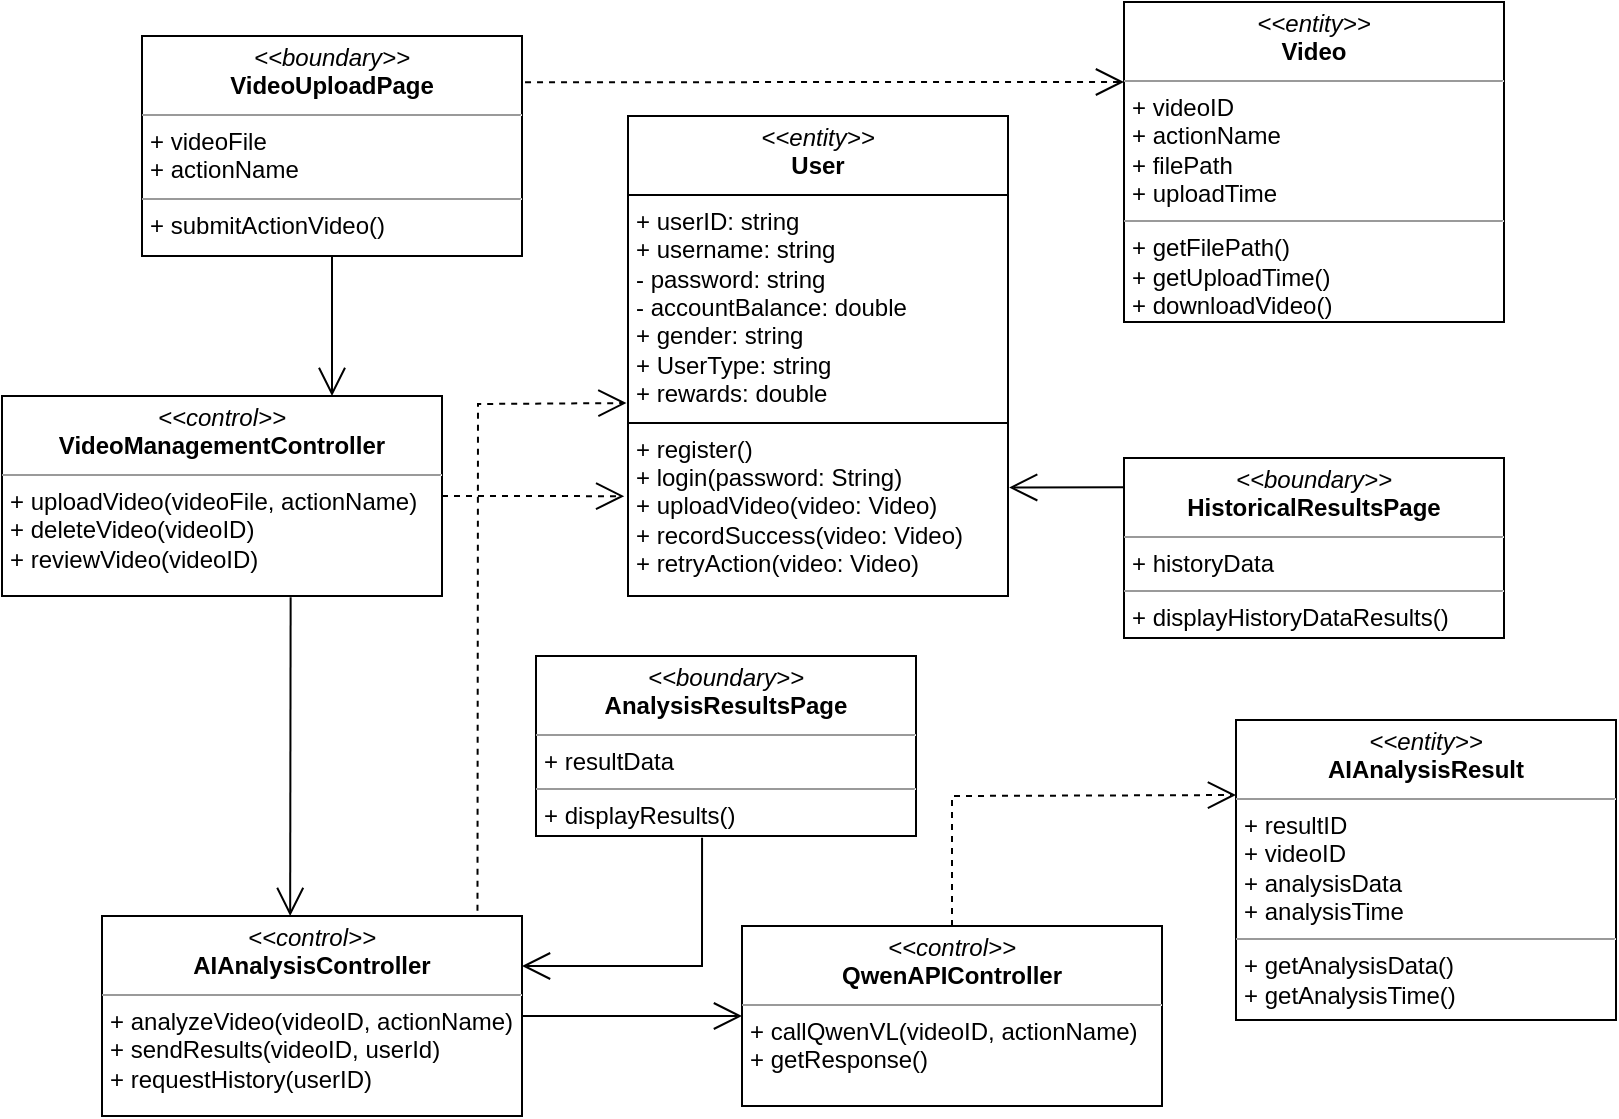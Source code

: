 <mxfile version="24.8.4">
  <diagram name="第 1 页" id="GazHt6Jh14RGLyLrWZDe">
    <mxGraphModel dx="1254" dy="716" grid="1" gridSize="10" guides="1" tooltips="1" connect="1" arrows="1" fold="1" page="1" pageScale="1" pageWidth="827" pageHeight="1169" math="0" shadow="0">
      <root>
        <mxCell id="0" />
        <mxCell id="1" parent="0" />
        <mxCell id="idzX_9VnzYxKmqu5VEuD-5" value="&lt;p style=&quot;margin:0px;margin-top:4px;text-align:center;&quot;&gt;&lt;i&gt;&amp;lt;&amp;lt;control&amp;gt;&amp;gt;&lt;/i&gt;&lt;br&gt;&lt;b&gt;VideoManagementController&lt;/b&gt;&lt;/p&gt;&lt;hr size=&quot;1&quot;&gt;&lt;p style=&quot;margin:0px;margin-left:4px;&quot;&gt;&lt;span style=&quot;background-color: initial;&quot;&gt;+ uploadVideo(videoFile, actionName)&amp;nbsp;&lt;/span&gt;&lt;/p&gt;&lt;p style=&quot;margin:0px;margin-left:4px;&quot;&gt;+ deleteVideo(videoID)&lt;/p&gt;&lt;p style=&quot;margin:0px;margin-left:4px;&quot;&gt;+ reviewVideo(videoID)&amp;nbsp;&lt;/p&gt;" style="verticalAlign=top;align=left;overflow=fill;fontSize=12;fontFamily=Helvetica;html=1;whiteSpace=wrap;" parent="1" vertex="1">
          <mxGeometry x="280" y="410" width="220" height="100" as="geometry" />
        </mxCell>
        <mxCell id="idzX_9VnzYxKmqu5VEuD-6" value="&lt;p style=&quot;margin:0px;margin-top:4px;text-align:center;&quot;&gt;&lt;i&gt;&amp;lt;&amp;lt;control&amp;gt;&amp;gt;&lt;br&gt;&lt;/i&gt;&lt;b&gt;AIAnalysisController&lt;/b&gt;&lt;/p&gt;&lt;hr size=&quot;1&quot;&gt;&lt;p style=&quot;margin:0px;margin-left:4px;&quot;&gt;&lt;span style=&quot;background-color: initial;&quot;&gt;+ analyzeVideo(videoID, actionName)&amp;nbsp;&lt;/span&gt;&lt;/p&gt;&lt;p style=&quot;margin:0px;margin-left:4px;&quot;&gt;+ sendResults(videoID, userId)&lt;/p&gt;&lt;p style=&quot;margin:0px;margin-left:4px;&quot;&gt;+ requestHistory(userID)&amp;nbsp;&lt;/p&gt;" style="verticalAlign=top;align=left;overflow=fill;fontSize=12;fontFamily=Helvetica;html=1;whiteSpace=wrap;" parent="1" vertex="1">
          <mxGeometry x="330" y="670" width="210" height="100" as="geometry" />
        </mxCell>
        <mxCell id="idzX_9VnzYxKmqu5VEuD-7" value="&lt;p style=&quot;margin:0px;margin-top:4px;text-align:center;&quot;&gt;&lt;i&gt;&amp;lt;&amp;lt;control&amp;gt;&amp;gt;&lt;br&gt;&lt;/i&gt;&lt;b&gt;QwenAPIController&lt;/b&gt;&lt;/p&gt;&lt;hr size=&quot;1&quot;&gt;&lt;p style=&quot;margin:0px;margin-left:4px;&quot;&gt;&lt;span style=&quot;background-color: initial;&quot;&gt;+ callQwenVL(videoID, actionName)&amp;nbsp;&lt;/span&gt;&lt;/p&gt;&lt;p style=&quot;margin:0px;margin-left:4px;&quot;&gt;+ getResponse()&lt;/p&gt;" style="verticalAlign=top;align=left;overflow=fill;fontSize=12;fontFamily=Helvetica;html=1;whiteSpace=wrap;" parent="1" vertex="1">
          <mxGeometry x="650" y="675" width="210" height="90" as="geometry" />
        </mxCell>
        <mxCell id="idzX_9VnzYxKmqu5VEuD-9" value="&lt;p style=&quot;margin:0px;margin-top:4px;text-align:center;&quot;&gt;&lt;i&gt;&amp;lt;&amp;lt;boundary&amp;gt;&amp;gt;&lt;/i&gt;&lt;br&gt;&lt;b&gt;VideoUploadPage&lt;/b&gt;&lt;/p&gt;&lt;hr size=&quot;1&quot;&gt;&lt;p style=&quot;margin:0px;margin-left:4px;&quot;&gt;+ videoFile&lt;br&gt;+ actionName&lt;/p&gt;&lt;hr size=&quot;1&quot;&gt;&lt;p style=&quot;margin:0px;margin-left:4px;&quot;&gt;+ submitActionVideo()&lt;br&gt;&lt;/p&gt;" style="verticalAlign=top;align=left;overflow=fill;fontSize=12;fontFamily=Helvetica;html=1;whiteSpace=wrap;" parent="1" vertex="1">
          <mxGeometry x="350" y="230" width="190" height="110" as="geometry" />
        </mxCell>
        <mxCell id="idzX_9VnzYxKmqu5VEuD-10" value="&lt;p style=&quot;margin:0px;margin-top:4px;text-align:center;&quot;&gt;&lt;i&gt;&amp;lt;&amp;lt;boundary&amp;gt;&amp;gt;&lt;/i&gt;&lt;br&gt;&lt;b&gt;AnalysisResultsPage&lt;/b&gt;&lt;/p&gt;&lt;hr size=&quot;1&quot;&gt;&lt;p style=&quot;margin:0px;margin-left:4px;&quot;&gt;+ resultData&lt;br&gt;&lt;/p&gt;&lt;hr size=&quot;1&quot;&gt;&lt;p style=&quot;margin:0px;margin-left:4px;&quot;&gt;+ displayResults()&lt;br&gt;&lt;/p&gt;" style="verticalAlign=top;align=left;overflow=fill;fontSize=12;fontFamily=Helvetica;html=1;whiteSpace=wrap;" parent="1" vertex="1">
          <mxGeometry x="547" y="540" width="190" height="90" as="geometry" />
        </mxCell>
        <mxCell id="idzX_9VnzYxKmqu5VEuD-11" value="&lt;p style=&quot;margin:0px;margin-top:4px;text-align:center;&quot;&gt;&lt;i&gt;&amp;lt;&amp;lt;boundary&amp;gt;&amp;gt;&lt;/i&gt;&lt;br&gt;&lt;b&gt;HistoricalResultsPage&lt;/b&gt;&lt;/p&gt;&lt;hr size=&quot;1&quot;&gt;&lt;p style=&quot;margin:0px;margin-left:4px;&quot;&gt;+ historyData&lt;br&gt;&lt;/p&gt;&lt;hr size=&quot;1&quot;&gt;&lt;p style=&quot;margin:0px;margin-left:4px;&quot;&gt;+ displayHistoryDataResults()&lt;br&gt;&lt;/p&gt;" style="verticalAlign=top;align=left;overflow=fill;fontSize=12;fontFamily=Helvetica;html=1;whiteSpace=wrap;" parent="1" vertex="1">
          <mxGeometry x="841" y="441" width="190" height="90" as="geometry" />
        </mxCell>
        <mxCell id="idzX_9VnzYxKmqu5VEuD-12" value="&lt;p style=&quot;margin:0px;margin-top:4px;text-align:center;&quot;&gt;&lt;i&gt;&amp;lt;&amp;lt;entity&amp;gt;&amp;gt;&lt;/i&gt;&lt;br&gt;&lt;b&gt;Video&lt;/b&gt;&lt;/p&gt;&lt;hr size=&quot;1&quot;&gt;&lt;p style=&quot;margin:0px;margin-left:4px;&quot;&gt;+ videoID&lt;br&gt;&lt;/p&gt;&lt;p style=&quot;margin:0px;margin-left:4px;&quot;&gt;+ actionName&lt;/p&gt;&lt;p style=&quot;margin:0px;margin-left:4px;&quot;&gt;+ filePath&lt;/p&gt;&lt;p style=&quot;margin:0px;margin-left:4px;&quot;&gt;+ uploadTime&lt;/p&gt;&lt;hr size=&quot;1&quot;&gt;&lt;p style=&quot;margin:0px;margin-left:4px;&quot;&gt;+ getFilePath()&lt;br&gt;&lt;/p&gt;&lt;p style=&quot;margin:0px;margin-left:4px;&quot;&gt;+ getUploadTime()&lt;/p&gt;&lt;p style=&quot;margin:0px;margin-left:4px;&quot;&gt;+ downloadVideo()&lt;/p&gt;" style="verticalAlign=top;align=left;overflow=fill;fontSize=12;fontFamily=Helvetica;html=1;whiteSpace=wrap;" parent="1" vertex="1">
          <mxGeometry x="841" y="213" width="190" height="160" as="geometry" />
        </mxCell>
        <mxCell id="idzX_9VnzYxKmqu5VEuD-13" value="&lt;p style=&quot;margin:0px;margin-top:4px;text-align:center;&quot;&gt;&lt;i&gt;&amp;lt;&amp;lt;entity&amp;gt;&amp;gt;&lt;/i&gt;&lt;br&gt;&lt;b&gt;AIAnalysisResult&lt;/b&gt;&lt;/p&gt;&lt;hr size=&quot;1&quot;&gt;&lt;p style=&quot;margin:0px;margin-left:4px;&quot;&gt;+ resultID&lt;br&gt;&lt;/p&gt;&lt;p style=&quot;margin:0px;margin-left:4px;&quot;&gt;+ videoID&lt;/p&gt;&lt;p style=&quot;margin:0px;margin-left:4px;&quot;&gt;+ analysisData&lt;/p&gt;&lt;p style=&quot;margin:0px;margin-left:4px;&quot;&gt;+ analysisTime&lt;/p&gt;&lt;hr size=&quot;1&quot;&gt;&lt;p style=&quot;margin:0px;margin-left:4px;&quot;&gt;+ getAnalysisData()&lt;br&gt;&lt;/p&gt;&lt;p style=&quot;margin:0px;margin-left:4px;&quot;&gt;+ getAnalysisTime()&lt;/p&gt;" style="verticalAlign=top;align=left;overflow=fill;fontSize=12;fontFamily=Helvetica;html=1;whiteSpace=wrap;" parent="1" vertex="1">
          <mxGeometry x="897" y="572" width="190" height="150" as="geometry" />
        </mxCell>
        <mxCell id="46HudsapnWIaONJndc2b-2" value="&lt;p style=&quot;margin:0px;margin-top:4px;text-align:center;&quot;&gt;&lt;i&gt;&amp;lt;&amp;lt;entity&amp;gt;&amp;gt;&lt;/i&gt;&lt;br&gt;&lt;b&gt;User&lt;/b&gt;&lt;/p&gt;&lt;hr size=&quot;1&quot; style=&quot;border-style:solid;&quot;&gt;&lt;p style=&quot;margin: 0px 0px 0px 4px;&quot;&gt;&lt;span style=&quot;background-color: initial;&quot;&gt;+ userID: string&lt;/span&gt;&lt;/p&gt;&lt;p style=&quot;margin: 0px 0px 0px 4px;&quot;&gt;+ username: string&lt;/p&gt;&lt;p style=&quot;margin: 0px 0px 0px 4px;&quot;&gt;- password: string&lt;/p&gt;&lt;p style=&quot;margin: 0px 0px 0px 4px;&quot;&gt;- accountBalance: double&lt;/p&gt;&lt;p style=&quot;margin: 0px 0px 0px 4px;&quot;&gt;+ gender: string&lt;/p&gt;&lt;p style=&quot;margin: 0px 0px 0px 4px;&quot;&gt;+ UserType: string&lt;/p&gt;&lt;p style=&quot;margin: 0px 0px 0px 4px;&quot;&gt;+ rewards: double&lt;/p&gt;&lt;hr size=&quot;1&quot; style=&quot;border-style:solid;&quot;&gt;&lt;p style=&quot;margin:0px;margin-left:4px;&quot;&gt;+ register()&lt;br&gt;+ login(password: String)&lt;/p&gt;&lt;p style=&quot;margin:0px;margin-left:4px;&quot;&gt;+&amp;nbsp;uploadVideo(video: Video)&lt;/p&gt;&lt;p style=&quot;margin:0px;margin-left:4px;&quot;&gt;+&amp;nbsp;recordSuccess(video: Video)&lt;/p&gt;&lt;p style=&quot;margin:0px;margin-left:4px;&quot;&gt;+&amp;nbsp;retryAction(video: Video)&lt;/p&gt;" style="verticalAlign=top;align=left;overflow=fill;html=1;whiteSpace=wrap;" parent="1" vertex="1">
          <mxGeometry x="593" y="270" width="190" height="240" as="geometry" />
        </mxCell>
        <mxCell id="46HudsapnWIaONJndc2b-3" value="" style="endArrow=open;html=1;rounded=0;exitX=0.5;exitY=1;exitDx=0;exitDy=0;entryX=0.75;entryY=0;entryDx=0;entryDy=0;endFill=0;strokeWidth=1;endSize=12;" parent="1" source="idzX_9VnzYxKmqu5VEuD-9" target="idzX_9VnzYxKmqu5VEuD-5" edge="1">
          <mxGeometry width="50" height="50" relative="1" as="geometry">
            <mxPoint x="830" y="370" as="sourcePoint" />
            <mxPoint x="490" y="480" as="targetPoint" />
          </mxGeometry>
        </mxCell>
        <mxCell id="46HudsapnWIaONJndc2b-5" value="" style="endArrow=open;html=1;rounded=0;exitX=0.656;exitY=1.006;exitDx=0;exitDy=0;exitPerimeter=0;entryX=0.448;entryY=0;entryDx=0;entryDy=0;entryPerimeter=0;endFill=0;strokeWidth=1;endSize=12;" parent="1" source="idzX_9VnzYxKmqu5VEuD-5" target="idzX_9VnzYxKmqu5VEuD-6" edge="1">
          <mxGeometry width="50" height="50" relative="1" as="geometry">
            <mxPoint x="890" y="410" as="sourcePoint" />
            <mxPoint x="890" y="570" as="targetPoint" />
          </mxGeometry>
        </mxCell>
        <mxCell id="46HudsapnWIaONJndc2b-6" value="" style="endArrow=open;html=1;rounded=0;entryX=0;entryY=0.5;entryDx=0;entryDy=0;endFill=0;strokeWidth=1;endSize=12;" parent="1" target="idzX_9VnzYxKmqu5VEuD-7" edge="1">
          <mxGeometry width="50" height="50" relative="1" as="geometry">
            <mxPoint x="540" y="720" as="sourcePoint" />
            <mxPoint x="590" y="670" as="targetPoint" />
          </mxGeometry>
        </mxCell>
        <mxCell id="46HudsapnWIaONJndc2b-7" value="" style="endArrow=open;endSize=12;dashed=1;html=1;rounded=0;exitX=0.5;exitY=0;exitDx=0;exitDy=0;entryX=0;entryY=0.25;entryDx=0;entryDy=0;" parent="1" source="idzX_9VnzYxKmqu5VEuD-7" target="idzX_9VnzYxKmqu5VEuD-13" edge="1">
          <mxGeometry width="160" relative="1" as="geometry">
            <mxPoint x="790" y="470" as="sourcePoint" />
            <mxPoint x="870" y="590" as="targetPoint" />
            <Array as="points">
              <mxPoint x="755" y="610" />
            </Array>
          </mxGeometry>
        </mxCell>
        <mxCell id="46HudsapnWIaONJndc2b-9" value="" style="endArrow=open;html=1;rounded=0;exitX=0.437;exitY=1.01;exitDx=0;exitDy=0;entryX=1;entryY=0.25;entryDx=0;entryDy=0;exitPerimeter=0;endFill=0;strokeWidth=1;endSize=12;" parent="1" source="idzX_9VnzYxKmqu5VEuD-10" target="idzX_9VnzYxKmqu5VEuD-6" edge="1">
          <mxGeometry width="50" height="50" relative="1" as="geometry">
            <mxPoint x="730" y="550" as="sourcePoint" />
            <mxPoint x="780" y="500" as="targetPoint" />
            <Array as="points">
              <mxPoint x="630" y="695" />
            </Array>
          </mxGeometry>
        </mxCell>
        <mxCell id="46HudsapnWIaONJndc2b-10" value="" style="endArrow=open;endSize=12;dashed=1;html=1;rounded=0;exitX=1.008;exitY=0.21;exitDx=0;exitDy=0;entryX=0;entryY=0.25;entryDx=0;entryDy=0;exitPerimeter=0;" parent="1" source="idzX_9VnzYxKmqu5VEuD-9" target="idzX_9VnzYxKmqu5VEuD-12" edge="1">
          <mxGeometry width="160" relative="1" as="geometry">
            <mxPoint x="765" y="685" as="sourcePoint" />
            <mxPoint x="907" y="620" as="targetPoint" />
            <Array as="points" />
          </mxGeometry>
        </mxCell>
        <mxCell id="46HudsapnWIaONJndc2b-11" value="" style="endArrow=open;html=1;rounded=0;exitX=0;exitY=0.163;exitDx=0;exitDy=0;exitPerimeter=0;entryX=1.003;entryY=0.774;entryDx=0;entryDy=0;entryPerimeter=0;endFill=0;strokeWidth=1;endSize=12;" parent="1" source="idzX_9VnzYxKmqu5VEuD-11" target="46HudsapnWIaONJndc2b-2" edge="1">
          <mxGeometry width="50" height="50" relative="1" as="geometry">
            <mxPoint x="830.04" y="514.98" as="sourcePoint" />
            <mxPoint x="780" y="455.01" as="targetPoint" />
          </mxGeometry>
        </mxCell>
        <mxCell id="46HudsapnWIaONJndc2b-12" value="" style="endArrow=open;endSize=12;dashed=1;html=1;rounded=0;exitX=1;exitY=0.5;exitDx=0;exitDy=0;entryX=-0.01;entryY=0.792;entryDx=0;entryDy=0;entryPerimeter=0;" parent="1" source="idzX_9VnzYxKmqu5VEuD-5" target="46HudsapnWIaONJndc2b-2" edge="1">
          <mxGeometry width="160" relative="1" as="geometry">
            <mxPoint x="552" y="263" as="sourcePoint" />
            <mxPoint x="851" y="263" as="targetPoint" />
            <Array as="points" />
          </mxGeometry>
        </mxCell>
        <mxCell id="46HudsapnWIaONJndc2b-13" value="" style="endArrow=open;endSize=12;dashed=1;html=1;rounded=0;exitX=0.894;exitY=-0.026;exitDx=0;exitDy=0;exitPerimeter=0;entryX=-0.004;entryY=0.598;entryDx=0;entryDy=0;entryPerimeter=0;" parent="1" source="idzX_9VnzYxKmqu5VEuD-6" target="46HudsapnWIaONJndc2b-2" edge="1">
          <mxGeometry width="160" relative="1" as="geometry">
            <mxPoint x="430" y="610" as="sourcePoint" />
            <mxPoint x="518" y="390" as="targetPoint" />
            <Array as="points">
              <mxPoint x="518" y="414" />
            </Array>
          </mxGeometry>
        </mxCell>
      </root>
    </mxGraphModel>
  </diagram>
</mxfile>
